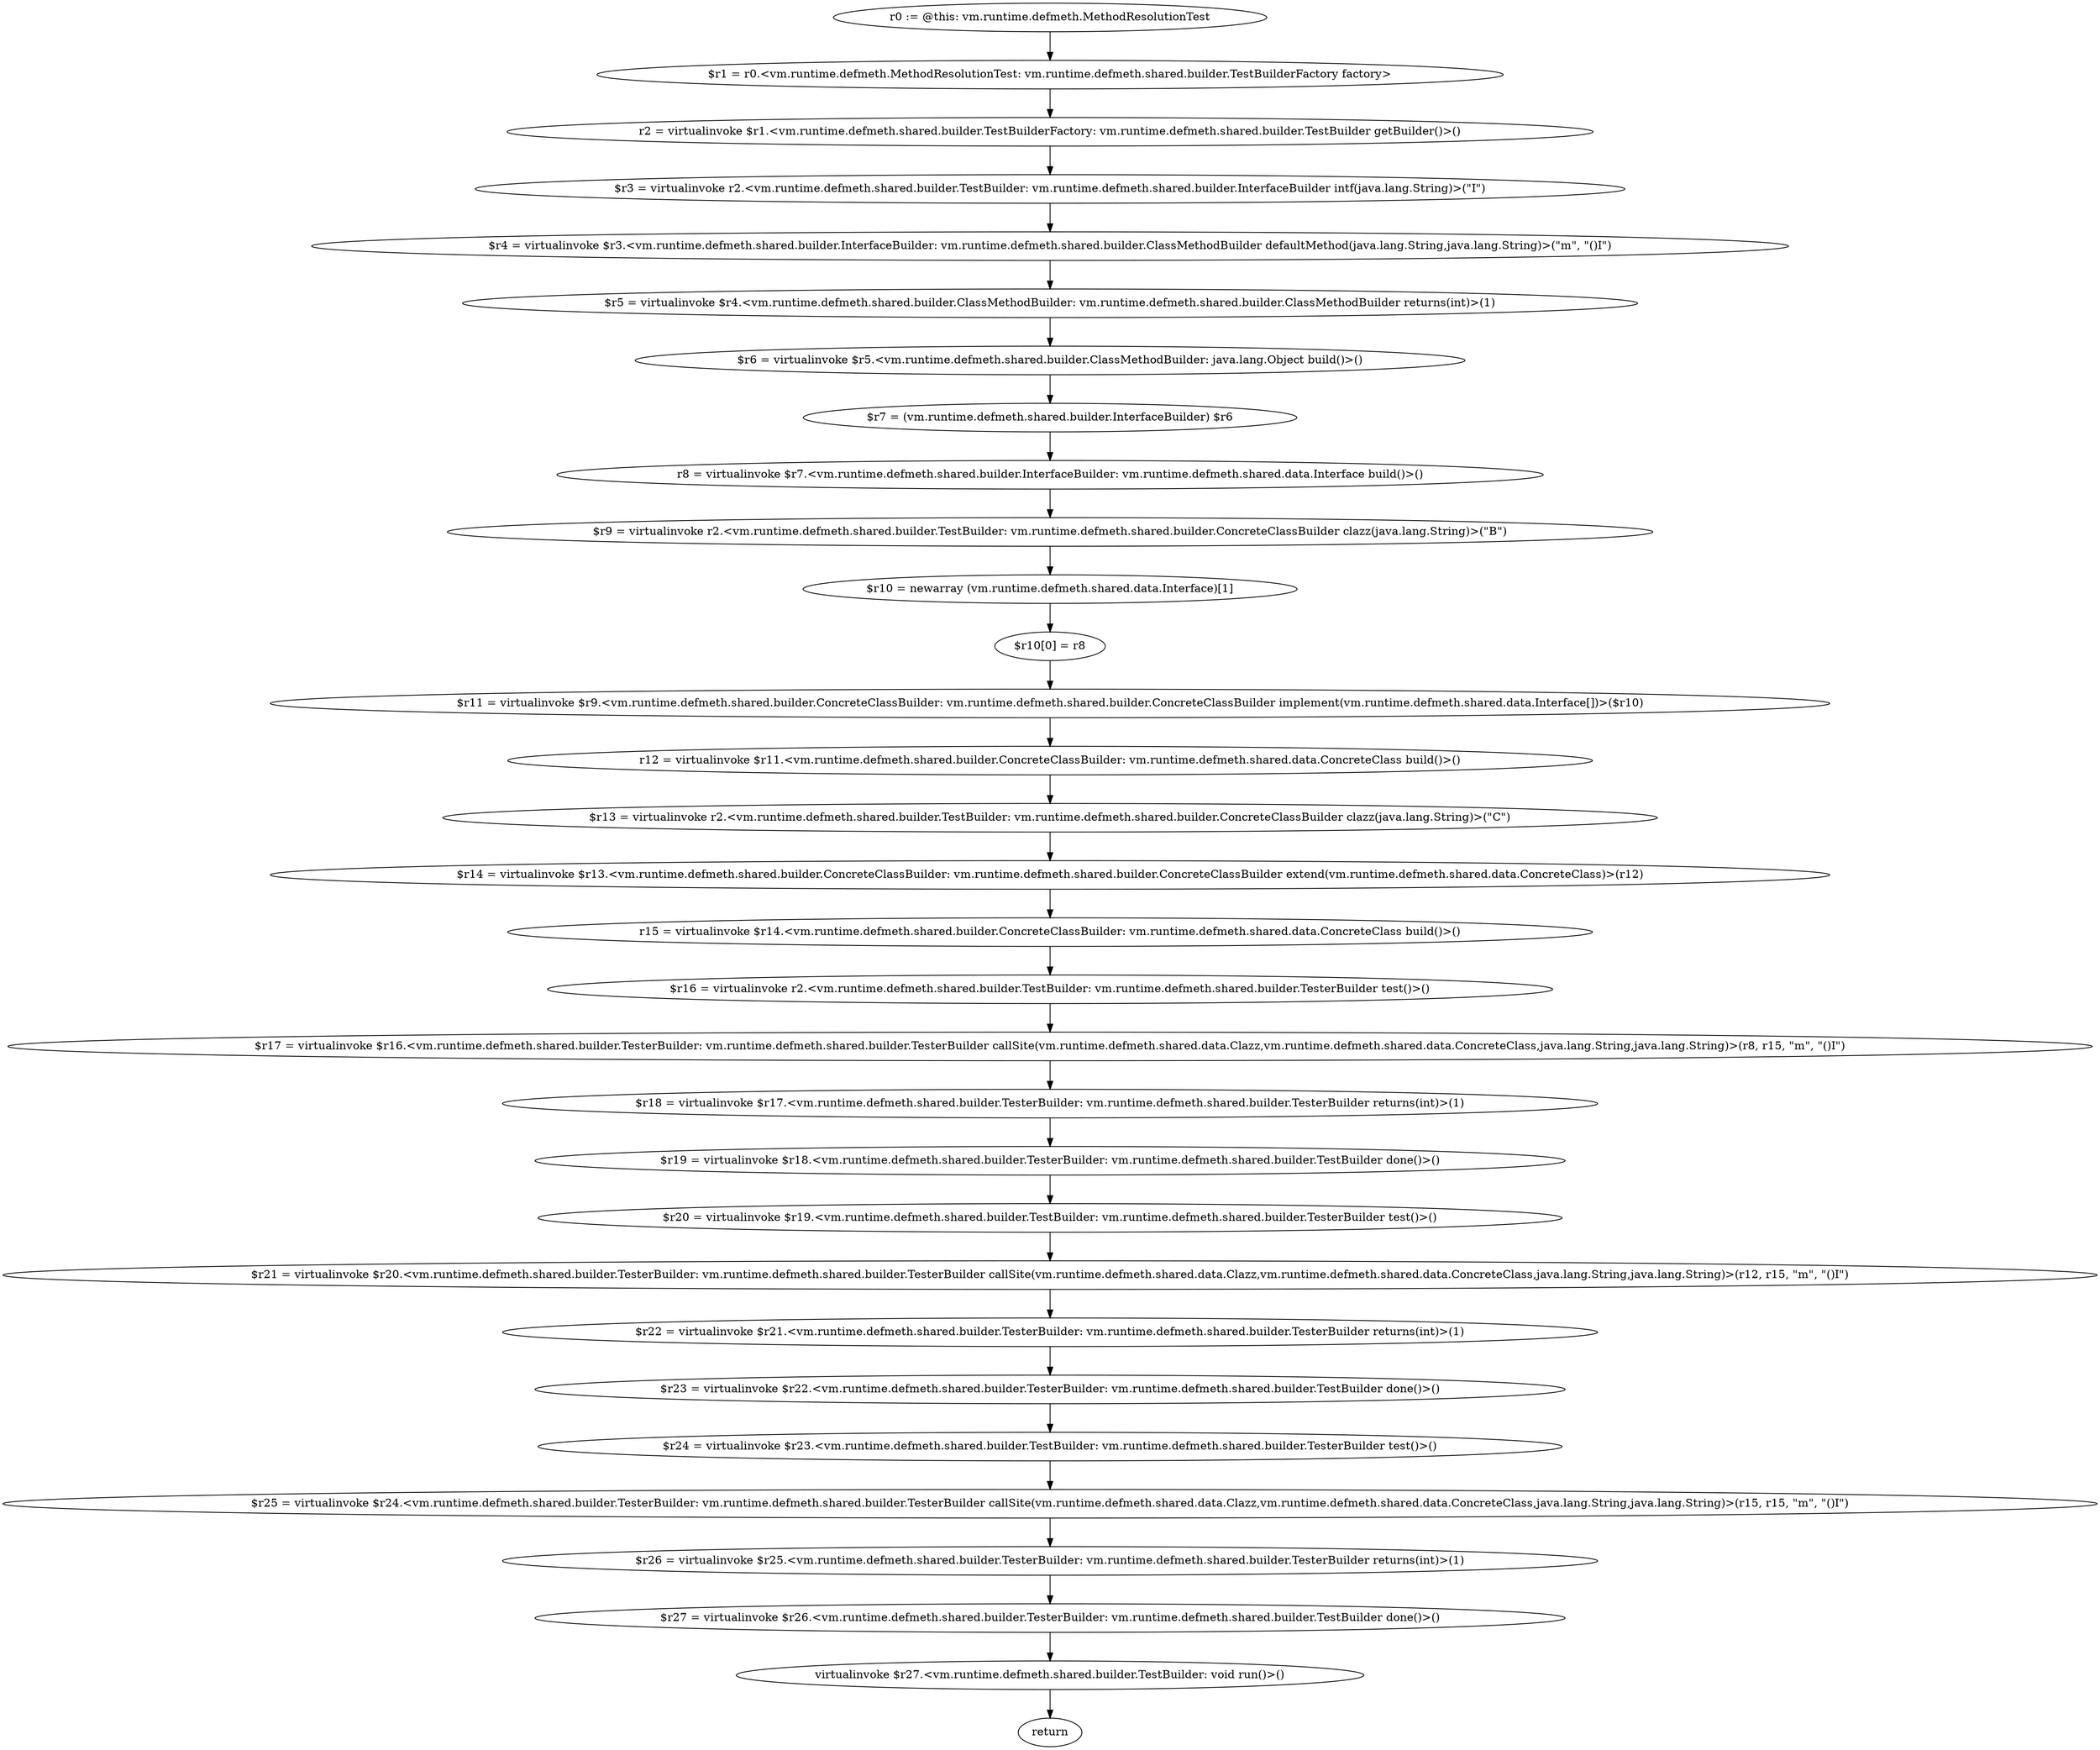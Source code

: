 digraph "unitGraph" {
    "r0 := @this: vm.runtime.defmeth.MethodResolutionTest"
    "$r1 = r0.<vm.runtime.defmeth.MethodResolutionTest: vm.runtime.defmeth.shared.builder.TestBuilderFactory factory>"
    "r2 = virtualinvoke $r1.<vm.runtime.defmeth.shared.builder.TestBuilderFactory: vm.runtime.defmeth.shared.builder.TestBuilder getBuilder()>()"
    "$r3 = virtualinvoke r2.<vm.runtime.defmeth.shared.builder.TestBuilder: vm.runtime.defmeth.shared.builder.InterfaceBuilder intf(java.lang.String)>(\"I\")"
    "$r4 = virtualinvoke $r3.<vm.runtime.defmeth.shared.builder.InterfaceBuilder: vm.runtime.defmeth.shared.builder.ClassMethodBuilder defaultMethod(java.lang.String,java.lang.String)>(\"m\", \"()I\")"
    "$r5 = virtualinvoke $r4.<vm.runtime.defmeth.shared.builder.ClassMethodBuilder: vm.runtime.defmeth.shared.builder.ClassMethodBuilder returns(int)>(1)"
    "$r6 = virtualinvoke $r5.<vm.runtime.defmeth.shared.builder.ClassMethodBuilder: java.lang.Object build()>()"
    "$r7 = (vm.runtime.defmeth.shared.builder.InterfaceBuilder) $r6"
    "r8 = virtualinvoke $r7.<vm.runtime.defmeth.shared.builder.InterfaceBuilder: vm.runtime.defmeth.shared.data.Interface build()>()"
    "$r9 = virtualinvoke r2.<vm.runtime.defmeth.shared.builder.TestBuilder: vm.runtime.defmeth.shared.builder.ConcreteClassBuilder clazz(java.lang.String)>(\"B\")"
    "$r10 = newarray (vm.runtime.defmeth.shared.data.Interface)[1]"
    "$r10[0] = r8"
    "$r11 = virtualinvoke $r9.<vm.runtime.defmeth.shared.builder.ConcreteClassBuilder: vm.runtime.defmeth.shared.builder.ConcreteClassBuilder implement(vm.runtime.defmeth.shared.data.Interface[])>($r10)"
    "r12 = virtualinvoke $r11.<vm.runtime.defmeth.shared.builder.ConcreteClassBuilder: vm.runtime.defmeth.shared.data.ConcreteClass build()>()"
    "$r13 = virtualinvoke r2.<vm.runtime.defmeth.shared.builder.TestBuilder: vm.runtime.defmeth.shared.builder.ConcreteClassBuilder clazz(java.lang.String)>(\"C\")"
    "$r14 = virtualinvoke $r13.<vm.runtime.defmeth.shared.builder.ConcreteClassBuilder: vm.runtime.defmeth.shared.builder.ConcreteClassBuilder extend(vm.runtime.defmeth.shared.data.ConcreteClass)>(r12)"
    "r15 = virtualinvoke $r14.<vm.runtime.defmeth.shared.builder.ConcreteClassBuilder: vm.runtime.defmeth.shared.data.ConcreteClass build()>()"
    "$r16 = virtualinvoke r2.<vm.runtime.defmeth.shared.builder.TestBuilder: vm.runtime.defmeth.shared.builder.TesterBuilder test()>()"
    "$r17 = virtualinvoke $r16.<vm.runtime.defmeth.shared.builder.TesterBuilder: vm.runtime.defmeth.shared.builder.TesterBuilder callSite(vm.runtime.defmeth.shared.data.Clazz,vm.runtime.defmeth.shared.data.ConcreteClass,java.lang.String,java.lang.String)>(r8, r15, \"m\", \"()I\")"
    "$r18 = virtualinvoke $r17.<vm.runtime.defmeth.shared.builder.TesterBuilder: vm.runtime.defmeth.shared.builder.TesterBuilder returns(int)>(1)"
    "$r19 = virtualinvoke $r18.<vm.runtime.defmeth.shared.builder.TesterBuilder: vm.runtime.defmeth.shared.builder.TestBuilder done()>()"
    "$r20 = virtualinvoke $r19.<vm.runtime.defmeth.shared.builder.TestBuilder: vm.runtime.defmeth.shared.builder.TesterBuilder test()>()"
    "$r21 = virtualinvoke $r20.<vm.runtime.defmeth.shared.builder.TesterBuilder: vm.runtime.defmeth.shared.builder.TesterBuilder callSite(vm.runtime.defmeth.shared.data.Clazz,vm.runtime.defmeth.shared.data.ConcreteClass,java.lang.String,java.lang.String)>(r12, r15, \"m\", \"()I\")"
    "$r22 = virtualinvoke $r21.<vm.runtime.defmeth.shared.builder.TesterBuilder: vm.runtime.defmeth.shared.builder.TesterBuilder returns(int)>(1)"
    "$r23 = virtualinvoke $r22.<vm.runtime.defmeth.shared.builder.TesterBuilder: vm.runtime.defmeth.shared.builder.TestBuilder done()>()"
    "$r24 = virtualinvoke $r23.<vm.runtime.defmeth.shared.builder.TestBuilder: vm.runtime.defmeth.shared.builder.TesterBuilder test()>()"
    "$r25 = virtualinvoke $r24.<vm.runtime.defmeth.shared.builder.TesterBuilder: vm.runtime.defmeth.shared.builder.TesterBuilder callSite(vm.runtime.defmeth.shared.data.Clazz,vm.runtime.defmeth.shared.data.ConcreteClass,java.lang.String,java.lang.String)>(r15, r15, \"m\", \"()I\")"
    "$r26 = virtualinvoke $r25.<vm.runtime.defmeth.shared.builder.TesterBuilder: vm.runtime.defmeth.shared.builder.TesterBuilder returns(int)>(1)"
    "$r27 = virtualinvoke $r26.<vm.runtime.defmeth.shared.builder.TesterBuilder: vm.runtime.defmeth.shared.builder.TestBuilder done()>()"
    "virtualinvoke $r27.<vm.runtime.defmeth.shared.builder.TestBuilder: void run()>()"
    "return"
    "r0 := @this: vm.runtime.defmeth.MethodResolutionTest"->"$r1 = r0.<vm.runtime.defmeth.MethodResolutionTest: vm.runtime.defmeth.shared.builder.TestBuilderFactory factory>";
    "$r1 = r0.<vm.runtime.defmeth.MethodResolutionTest: vm.runtime.defmeth.shared.builder.TestBuilderFactory factory>"->"r2 = virtualinvoke $r1.<vm.runtime.defmeth.shared.builder.TestBuilderFactory: vm.runtime.defmeth.shared.builder.TestBuilder getBuilder()>()";
    "r2 = virtualinvoke $r1.<vm.runtime.defmeth.shared.builder.TestBuilderFactory: vm.runtime.defmeth.shared.builder.TestBuilder getBuilder()>()"->"$r3 = virtualinvoke r2.<vm.runtime.defmeth.shared.builder.TestBuilder: vm.runtime.defmeth.shared.builder.InterfaceBuilder intf(java.lang.String)>(\"I\")";
    "$r3 = virtualinvoke r2.<vm.runtime.defmeth.shared.builder.TestBuilder: vm.runtime.defmeth.shared.builder.InterfaceBuilder intf(java.lang.String)>(\"I\")"->"$r4 = virtualinvoke $r3.<vm.runtime.defmeth.shared.builder.InterfaceBuilder: vm.runtime.defmeth.shared.builder.ClassMethodBuilder defaultMethod(java.lang.String,java.lang.String)>(\"m\", \"()I\")";
    "$r4 = virtualinvoke $r3.<vm.runtime.defmeth.shared.builder.InterfaceBuilder: vm.runtime.defmeth.shared.builder.ClassMethodBuilder defaultMethod(java.lang.String,java.lang.String)>(\"m\", \"()I\")"->"$r5 = virtualinvoke $r4.<vm.runtime.defmeth.shared.builder.ClassMethodBuilder: vm.runtime.defmeth.shared.builder.ClassMethodBuilder returns(int)>(1)";
    "$r5 = virtualinvoke $r4.<vm.runtime.defmeth.shared.builder.ClassMethodBuilder: vm.runtime.defmeth.shared.builder.ClassMethodBuilder returns(int)>(1)"->"$r6 = virtualinvoke $r5.<vm.runtime.defmeth.shared.builder.ClassMethodBuilder: java.lang.Object build()>()";
    "$r6 = virtualinvoke $r5.<vm.runtime.defmeth.shared.builder.ClassMethodBuilder: java.lang.Object build()>()"->"$r7 = (vm.runtime.defmeth.shared.builder.InterfaceBuilder) $r6";
    "$r7 = (vm.runtime.defmeth.shared.builder.InterfaceBuilder) $r6"->"r8 = virtualinvoke $r7.<vm.runtime.defmeth.shared.builder.InterfaceBuilder: vm.runtime.defmeth.shared.data.Interface build()>()";
    "r8 = virtualinvoke $r7.<vm.runtime.defmeth.shared.builder.InterfaceBuilder: vm.runtime.defmeth.shared.data.Interface build()>()"->"$r9 = virtualinvoke r2.<vm.runtime.defmeth.shared.builder.TestBuilder: vm.runtime.defmeth.shared.builder.ConcreteClassBuilder clazz(java.lang.String)>(\"B\")";
    "$r9 = virtualinvoke r2.<vm.runtime.defmeth.shared.builder.TestBuilder: vm.runtime.defmeth.shared.builder.ConcreteClassBuilder clazz(java.lang.String)>(\"B\")"->"$r10 = newarray (vm.runtime.defmeth.shared.data.Interface)[1]";
    "$r10 = newarray (vm.runtime.defmeth.shared.data.Interface)[1]"->"$r10[0] = r8";
    "$r10[0] = r8"->"$r11 = virtualinvoke $r9.<vm.runtime.defmeth.shared.builder.ConcreteClassBuilder: vm.runtime.defmeth.shared.builder.ConcreteClassBuilder implement(vm.runtime.defmeth.shared.data.Interface[])>($r10)";
    "$r11 = virtualinvoke $r9.<vm.runtime.defmeth.shared.builder.ConcreteClassBuilder: vm.runtime.defmeth.shared.builder.ConcreteClassBuilder implement(vm.runtime.defmeth.shared.data.Interface[])>($r10)"->"r12 = virtualinvoke $r11.<vm.runtime.defmeth.shared.builder.ConcreteClassBuilder: vm.runtime.defmeth.shared.data.ConcreteClass build()>()";
    "r12 = virtualinvoke $r11.<vm.runtime.defmeth.shared.builder.ConcreteClassBuilder: vm.runtime.defmeth.shared.data.ConcreteClass build()>()"->"$r13 = virtualinvoke r2.<vm.runtime.defmeth.shared.builder.TestBuilder: vm.runtime.defmeth.shared.builder.ConcreteClassBuilder clazz(java.lang.String)>(\"C\")";
    "$r13 = virtualinvoke r2.<vm.runtime.defmeth.shared.builder.TestBuilder: vm.runtime.defmeth.shared.builder.ConcreteClassBuilder clazz(java.lang.String)>(\"C\")"->"$r14 = virtualinvoke $r13.<vm.runtime.defmeth.shared.builder.ConcreteClassBuilder: vm.runtime.defmeth.shared.builder.ConcreteClassBuilder extend(vm.runtime.defmeth.shared.data.ConcreteClass)>(r12)";
    "$r14 = virtualinvoke $r13.<vm.runtime.defmeth.shared.builder.ConcreteClassBuilder: vm.runtime.defmeth.shared.builder.ConcreteClassBuilder extend(vm.runtime.defmeth.shared.data.ConcreteClass)>(r12)"->"r15 = virtualinvoke $r14.<vm.runtime.defmeth.shared.builder.ConcreteClassBuilder: vm.runtime.defmeth.shared.data.ConcreteClass build()>()";
    "r15 = virtualinvoke $r14.<vm.runtime.defmeth.shared.builder.ConcreteClassBuilder: vm.runtime.defmeth.shared.data.ConcreteClass build()>()"->"$r16 = virtualinvoke r2.<vm.runtime.defmeth.shared.builder.TestBuilder: vm.runtime.defmeth.shared.builder.TesterBuilder test()>()";
    "$r16 = virtualinvoke r2.<vm.runtime.defmeth.shared.builder.TestBuilder: vm.runtime.defmeth.shared.builder.TesterBuilder test()>()"->"$r17 = virtualinvoke $r16.<vm.runtime.defmeth.shared.builder.TesterBuilder: vm.runtime.defmeth.shared.builder.TesterBuilder callSite(vm.runtime.defmeth.shared.data.Clazz,vm.runtime.defmeth.shared.data.ConcreteClass,java.lang.String,java.lang.String)>(r8, r15, \"m\", \"()I\")";
    "$r17 = virtualinvoke $r16.<vm.runtime.defmeth.shared.builder.TesterBuilder: vm.runtime.defmeth.shared.builder.TesterBuilder callSite(vm.runtime.defmeth.shared.data.Clazz,vm.runtime.defmeth.shared.data.ConcreteClass,java.lang.String,java.lang.String)>(r8, r15, \"m\", \"()I\")"->"$r18 = virtualinvoke $r17.<vm.runtime.defmeth.shared.builder.TesterBuilder: vm.runtime.defmeth.shared.builder.TesterBuilder returns(int)>(1)";
    "$r18 = virtualinvoke $r17.<vm.runtime.defmeth.shared.builder.TesterBuilder: vm.runtime.defmeth.shared.builder.TesterBuilder returns(int)>(1)"->"$r19 = virtualinvoke $r18.<vm.runtime.defmeth.shared.builder.TesterBuilder: vm.runtime.defmeth.shared.builder.TestBuilder done()>()";
    "$r19 = virtualinvoke $r18.<vm.runtime.defmeth.shared.builder.TesterBuilder: vm.runtime.defmeth.shared.builder.TestBuilder done()>()"->"$r20 = virtualinvoke $r19.<vm.runtime.defmeth.shared.builder.TestBuilder: vm.runtime.defmeth.shared.builder.TesterBuilder test()>()";
    "$r20 = virtualinvoke $r19.<vm.runtime.defmeth.shared.builder.TestBuilder: vm.runtime.defmeth.shared.builder.TesterBuilder test()>()"->"$r21 = virtualinvoke $r20.<vm.runtime.defmeth.shared.builder.TesterBuilder: vm.runtime.defmeth.shared.builder.TesterBuilder callSite(vm.runtime.defmeth.shared.data.Clazz,vm.runtime.defmeth.shared.data.ConcreteClass,java.lang.String,java.lang.String)>(r12, r15, \"m\", \"()I\")";
    "$r21 = virtualinvoke $r20.<vm.runtime.defmeth.shared.builder.TesterBuilder: vm.runtime.defmeth.shared.builder.TesterBuilder callSite(vm.runtime.defmeth.shared.data.Clazz,vm.runtime.defmeth.shared.data.ConcreteClass,java.lang.String,java.lang.String)>(r12, r15, \"m\", \"()I\")"->"$r22 = virtualinvoke $r21.<vm.runtime.defmeth.shared.builder.TesterBuilder: vm.runtime.defmeth.shared.builder.TesterBuilder returns(int)>(1)";
    "$r22 = virtualinvoke $r21.<vm.runtime.defmeth.shared.builder.TesterBuilder: vm.runtime.defmeth.shared.builder.TesterBuilder returns(int)>(1)"->"$r23 = virtualinvoke $r22.<vm.runtime.defmeth.shared.builder.TesterBuilder: vm.runtime.defmeth.shared.builder.TestBuilder done()>()";
    "$r23 = virtualinvoke $r22.<vm.runtime.defmeth.shared.builder.TesterBuilder: vm.runtime.defmeth.shared.builder.TestBuilder done()>()"->"$r24 = virtualinvoke $r23.<vm.runtime.defmeth.shared.builder.TestBuilder: vm.runtime.defmeth.shared.builder.TesterBuilder test()>()";
    "$r24 = virtualinvoke $r23.<vm.runtime.defmeth.shared.builder.TestBuilder: vm.runtime.defmeth.shared.builder.TesterBuilder test()>()"->"$r25 = virtualinvoke $r24.<vm.runtime.defmeth.shared.builder.TesterBuilder: vm.runtime.defmeth.shared.builder.TesterBuilder callSite(vm.runtime.defmeth.shared.data.Clazz,vm.runtime.defmeth.shared.data.ConcreteClass,java.lang.String,java.lang.String)>(r15, r15, \"m\", \"()I\")";
    "$r25 = virtualinvoke $r24.<vm.runtime.defmeth.shared.builder.TesterBuilder: vm.runtime.defmeth.shared.builder.TesterBuilder callSite(vm.runtime.defmeth.shared.data.Clazz,vm.runtime.defmeth.shared.data.ConcreteClass,java.lang.String,java.lang.String)>(r15, r15, \"m\", \"()I\")"->"$r26 = virtualinvoke $r25.<vm.runtime.defmeth.shared.builder.TesterBuilder: vm.runtime.defmeth.shared.builder.TesterBuilder returns(int)>(1)";
    "$r26 = virtualinvoke $r25.<vm.runtime.defmeth.shared.builder.TesterBuilder: vm.runtime.defmeth.shared.builder.TesterBuilder returns(int)>(1)"->"$r27 = virtualinvoke $r26.<vm.runtime.defmeth.shared.builder.TesterBuilder: vm.runtime.defmeth.shared.builder.TestBuilder done()>()";
    "$r27 = virtualinvoke $r26.<vm.runtime.defmeth.shared.builder.TesterBuilder: vm.runtime.defmeth.shared.builder.TestBuilder done()>()"->"virtualinvoke $r27.<vm.runtime.defmeth.shared.builder.TestBuilder: void run()>()";
    "virtualinvoke $r27.<vm.runtime.defmeth.shared.builder.TestBuilder: void run()>()"->"return";
}

